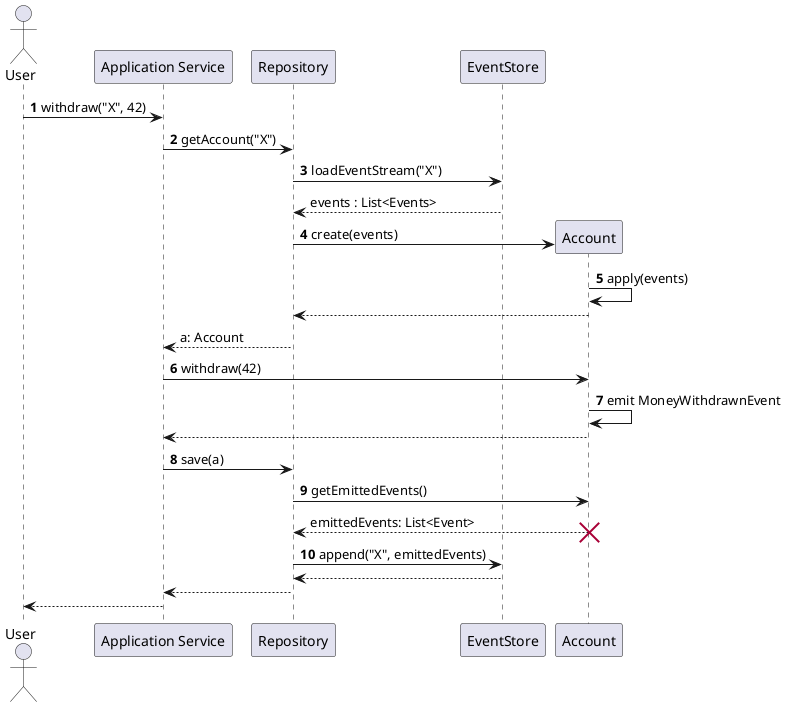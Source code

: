 @startuml

actor "User" as U
participant "Application Service" as AS
participant "Repository" as R
participant "EventStore" as ES
U -> AS: **1** withdraw("X", 42)
AS -> R: **2** getAccount("X")
R -> ES: **3** loadEventStream("X")
R <-- ES: events : List<Events>
create "Account" as A
R ->  A: **4** create(events)
A -> A: **5** apply(events)
R <-- A
AS <-- R: a: Account
AS -> A: **6** withdraw(42)
A -> A: **7** emit MoneyWithdrawnEvent
AS <-- A 
AS -> R: **8** save(a)
R -> A: **9** getEmittedEvents()
R <-- A: emittedEvents: List<Event>
destroy A
R -> ES: **10** append("X", emittedEvents)
R <-- ES
AS <-- R
U <-- AS

@enduml